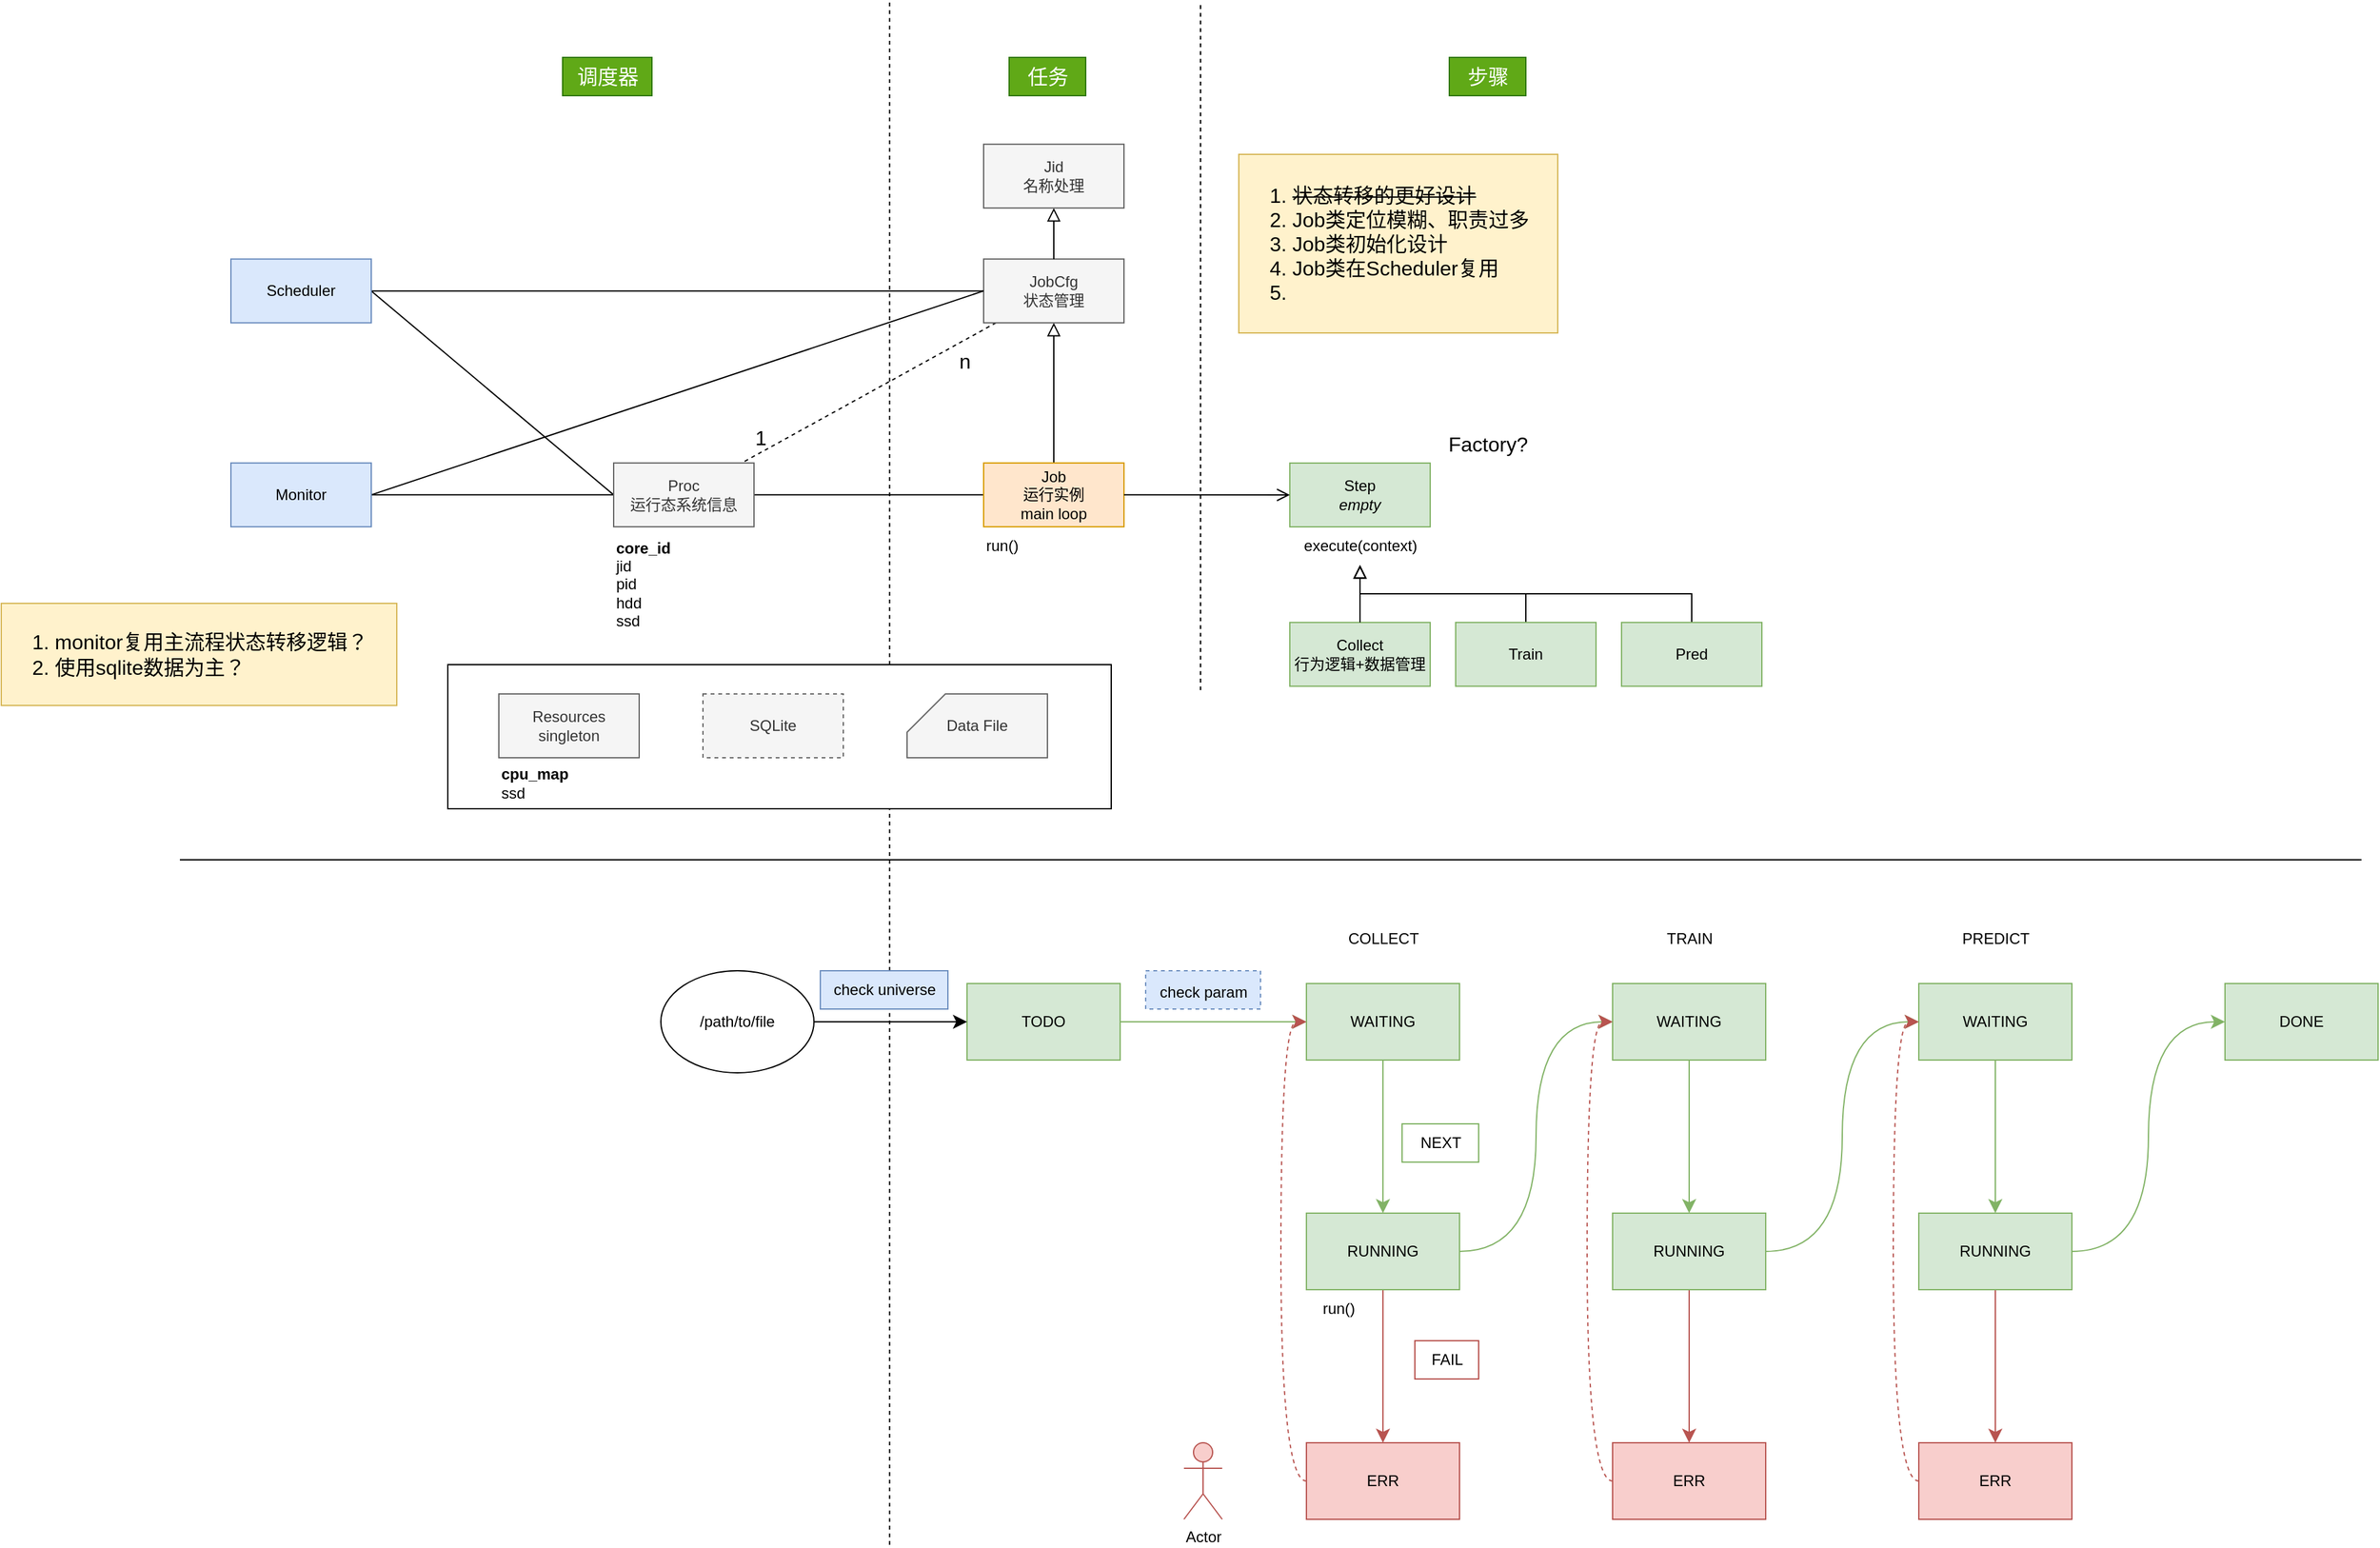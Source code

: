 <mxfile version="24.7.6">
  <diagram name="第 1 页" id="7KTaMBhgqVzbro8H5_XD">
    <mxGraphModel dx="1138" dy="1690" grid="1" gridSize="10" guides="1" tooltips="1" connect="1" arrows="1" fold="1" page="0" pageScale="1" pageWidth="850" pageHeight="1100" math="0" shadow="0">
      <root>
        <mxCell id="0" />
        <mxCell id="1" parent="0" />
        <mxCell id="JNSrJHHTEGONHWkqj-x3-166" value="" style="endArrow=none;dashed=1;html=1;rounded=0;fontSize=12;startSize=8;endSize=8;curved=1;" edge="1" parent="1">
          <mxGeometry width="50" height="50" relative="1" as="geometry">
            <mxPoint x="1136.29" y="1390" as="sourcePoint" />
            <mxPoint x="1136.29" y="180" as="targetPoint" />
          </mxGeometry>
        </mxCell>
        <mxCell id="JNSrJHHTEGONHWkqj-x3-100" style="edgeStyle=none;curved=1;rounded=0;orthogonalLoop=1;jettySize=auto;html=1;exitX=0;exitY=0.5;exitDx=0;exitDy=0;entryX=1;entryY=0.5;entryDx=0;entryDy=0;fontSize=12;startSize=8;endSize=8;endArrow=none;endFill=0;" edge="1" parent="1" source="JNSrJHHTEGONHWkqj-x3-54" target="JNSrJHHTEGONHWkqj-x3-90">
          <mxGeometry relative="1" as="geometry" />
        </mxCell>
        <mxCell id="JNSrJHHTEGONHWkqj-x3-173" style="edgeStyle=none;curved=1;rounded=0;orthogonalLoop=1;jettySize=auto;html=1;entryX=0.5;entryY=0;entryDx=0;entryDy=0;fontSize=12;startSize=8;endSize=8;endArrow=none;endFill=0;startArrow=block;startFill=0;" edge="1" parent="1" source="JNSrJHHTEGONHWkqj-x3-54" target="JNSrJHHTEGONHWkqj-x3-53">
          <mxGeometry relative="1" as="geometry" />
        </mxCell>
        <mxCell id="JNSrJHHTEGONHWkqj-x3-192" value="" style="edgeStyle=none;curved=1;rounded=0;orthogonalLoop=1;jettySize=auto;html=1;fontSize=12;dashed=1;endArrow=none;endFill=0;" edge="1" parent="1" source="JNSrJHHTEGONHWkqj-x3-54" target="JNSrJHHTEGONHWkqj-x3-56">
          <mxGeometry relative="1" as="geometry" />
        </mxCell>
        <mxCell id="JNSrJHHTEGONHWkqj-x3-54" value="&lt;div&gt;JobCfg&lt;/div&gt;&lt;div&gt;状态管理&lt;/div&gt;" style="html=1;whiteSpace=wrap;fillColor=#f5f5f5;strokeColor=#666666;fontColor=#333333;" vertex="1" parent="1">
          <mxGeometry x="1210" y="382.08" width="110" height="50" as="geometry" />
        </mxCell>
        <mxCell id="JNSrJHHTEGONHWkqj-x3-60" value="" style="edgeStyle=orthogonalEdgeStyle;rounded=0;orthogonalLoop=1;jettySize=auto;html=1;fontSize=12;startSize=8;endSize=8;endArrow=none;endFill=0;startArrow=block;startFill=0;" edge="1" parent="1" source="JNSrJHHTEGONHWkqj-x3-55" target="JNSrJHHTEGONHWkqj-x3-54">
          <mxGeometry relative="1" as="geometry" />
        </mxCell>
        <mxCell id="JNSrJHHTEGONHWkqj-x3-55" value="&lt;div&gt;Jid&lt;/div&gt;&lt;div&gt;名称处理&lt;br&gt;&lt;/div&gt;" style="html=1;whiteSpace=wrap;fillColor=#f5f5f5;fontColor=#333333;strokeColor=#666666;" vertex="1" parent="1">
          <mxGeometry x="1210" y="292.08" width="110" height="50" as="geometry" />
        </mxCell>
        <mxCell id="JNSrJHHTEGONHWkqj-x3-89" value="" style="edgeStyle=none;curved=1;rounded=0;orthogonalLoop=1;jettySize=auto;html=1;fontSize=12;startSize=8;endSize=8;endArrow=none;endFill=0;exitX=1;exitY=0.5;exitDx=0;exitDy=0;entryX=0;entryY=0.5;entryDx=0;entryDy=0;" edge="1" parent="1" source="JNSrJHHTEGONHWkqj-x3-56" target="JNSrJHHTEGONHWkqj-x3-53">
          <mxGeometry relative="1" as="geometry" />
        </mxCell>
        <mxCell id="JNSrJHHTEGONHWkqj-x3-64" style="rounded=0;orthogonalLoop=1;jettySize=auto;html=1;entryX=0;entryY=0.5;entryDx=0;entryDy=0;fontSize=12;startSize=8;endSize=8;endArrow=none;endFill=0;exitX=1;exitY=0.5;exitDx=0;exitDy=0;" edge="1" parent="1" source="JNSrJHHTEGONHWkqj-x3-57" target="JNSrJHHTEGONHWkqj-x3-56">
          <mxGeometry relative="1" as="geometry" />
        </mxCell>
        <mxCell id="JNSrJHHTEGONHWkqj-x3-93" style="edgeStyle=none;curved=1;rounded=0;orthogonalLoop=1;jettySize=auto;html=1;exitX=1;exitY=0.5;exitDx=0;exitDy=0;entryX=0;entryY=0.5;entryDx=0;entryDy=0;fontSize=12;startSize=8;endSize=8;endArrow=none;endFill=0;" edge="1" parent="1" source="JNSrJHHTEGONHWkqj-x3-57" target="JNSrJHHTEGONHWkqj-x3-54">
          <mxGeometry relative="1" as="geometry" />
        </mxCell>
        <mxCell id="JNSrJHHTEGONHWkqj-x3-57" value="&lt;div&gt;Scheduler&lt;/div&gt;" style="html=1;whiteSpace=wrap;fillColor=#dae8fc;strokeColor=#6c8ebf;" vertex="1" parent="1">
          <mxGeometry x="620" y="382.08" width="110" height="50" as="geometry" />
        </mxCell>
        <mxCell id="JNSrJHHTEGONHWkqj-x3-184" style="edgeStyle=none;curved=1;rounded=0;orthogonalLoop=1;jettySize=auto;html=1;exitX=1;exitY=0.5;exitDx=0;exitDy=0;entryX=0;entryY=0.5;entryDx=0;entryDy=0;fontSize=12;startSize=8;endSize=8;endArrow=none;endFill=0;" edge="1" parent="1" source="JNSrJHHTEGONHWkqj-x3-90" target="JNSrJHHTEGONHWkqj-x3-56">
          <mxGeometry relative="1" as="geometry" />
        </mxCell>
        <mxCell id="JNSrJHHTEGONHWkqj-x3-90" value="Monitor" style="html=1;whiteSpace=wrap;fillColor=#dae8fc;strokeColor=#6c8ebf;" vertex="1" parent="1">
          <mxGeometry x="620" y="541.93" width="110" height="50" as="geometry" />
        </mxCell>
        <mxCell id="JNSrJHHTEGONHWkqj-x3-119" value="" style="edgeStyle=none;curved=1;rounded=0;orthogonalLoop=1;jettySize=auto;html=1;fontSize=12;startSize=8;endSize=8;fillColor=#d5e8d4;strokeColor=#82b366;" edge="1" parent="1" source="JNSrJHHTEGONHWkqj-x3-113" target="JNSrJHHTEGONHWkqj-x3-118">
          <mxGeometry relative="1" as="geometry" />
        </mxCell>
        <mxCell id="JNSrJHHTEGONHWkqj-x3-113" value="TODO" style="rounded=0;whiteSpace=wrap;html=1;fillColor=#d5e8d4;strokeColor=#82b366;" vertex="1" parent="1">
          <mxGeometry x="1197" y="950" width="120" height="60" as="geometry" />
        </mxCell>
        <mxCell id="JNSrJHHTEGONHWkqj-x3-122" value="" style="edgeStyle=none;curved=1;rounded=0;orthogonalLoop=1;jettySize=auto;html=1;fontSize=12;startSize=8;endSize=8;fillColor=#d5e8d4;strokeColor=#82b366;" edge="1" parent="1" source="JNSrJHHTEGONHWkqj-x3-118" target="JNSrJHHTEGONHWkqj-x3-121">
          <mxGeometry relative="1" as="geometry" />
        </mxCell>
        <mxCell id="JNSrJHHTEGONHWkqj-x3-118" value="&lt;div&gt;WAITING&lt;/div&gt;" style="rounded=0;whiteSpace=wrap;html=1;fillColor=#d5e8d4;strokeColor=#82b366;" vertex="1" parent="1">
          <mxGeometry x="1463" y="950" width="120" height="60" as="geometry" />
        </mxCell>
        <mxCell id="JNSrJHHTEGONHWkqj-x3-127" value="" style="edgeStyle=none;curved=1;rounded=0;orthogonalLoop=1;jettySize=auto;html=1;fontSize=12;startSize=8;endSize=8;fillColor=#f8cecc;strokeColor=#b85450;" edge="1" parent="1" source="JNSrJHHTEGONHWkqj-x3-121" target="JNSrJHHTEGONHWkqj-x3-126">
          <mxGeometry relative="1" as="geometry" />
        </mxCell>
        <mxCell id="JNSrJHHTEGONHWkqj-x3-121" value="RUNNING" style="rounded=0;whiteSpace=wrap;html=1;fillColor=#d5e8d4;strokeColor=#82b366;" vertex="1" parent="1">
          <mxGeometry x="1463" y="1130" width="120" height="60" as="geometry" />
        </mxCell>
        <mxCell id="JNSrJHHTEGONHWkqj-x3-149" style="edgeStyle=orthogonalEdgeStyle;rounded=0;orthogonalLoop=1;jettySize=auto;html=1;exitX=0;exitY=0.5;exitDx=0;exitDy=0;entryX=0;entryY=0.5;entryDx=0;entryDy=0;fontSize=12;startSize=8;endSize=8;curved=1;fillColor=#f8cecc;strokeColor=#b85450;dashed=1;" edge="1" parent="1" source="JNSrJHHTEGONHWkqj-x3-126" target="JNSrJHHTEGONHWkqj-x3-118">
          <mxGeometry relative="1" as="geometry" />
        </mxCell>
        <mxCell id="JNSrJHHTEGONHWkqj-x3-126" value="ERR" style="rounded=0;whiteSpace=wrap;html=1;fillColor=#f8cecc;strokeColor=#b85450;" vertex="1" parent="1">
          <mxGeometry x="1463" y="1310" width="120" height="60" as="geometry" />
        </mxCell>
        <mxCell id="JNSrJHHTEGONHWkqj-x3-142" value="" style="edgeStyle=none;curved=1;rounded=0;orthogonalLoop=1;jettySize=auto;html=1;fontSize=12;startSize=8;endSize=8;fillColor=#d5e8d4;strokeColor=#82b366;" edge="1" parent="1" source="JNSrJHHTEGONHWkqj-x3-128" target="JNSrJHHTEGONHWkqj-x3-134">
          <mxGeometry relative="1" as="geometry" />
        </mxCell>
        <mxCell id="JNSrJHHTEGONHWkqj-x3-128" value="&lt;div&gt;WAITING&lt;/div&gt;" style="rounded=0;whiteSpace=wrap;html=1;fillColor=#d5e8d4;strokeColor=#82b366;" vertex="1" parent="1">
          <mxGeometry x="1703" y="950" width="120" height="60" as="geometry" />
        </mxCell>
        <mxCell id="JNSrJHHTEGONHWkqj-x3-143" value="" style="edgeStyle=none;curved=1;rounded=0;orthogonalLoop=1;jettySize=auto;html=1;fontSize=12;startSize=8;endSize=8;fillColor=#d5e8d4;strokeColor=#82b366;" edge="1" parent="1" source="JNSrJHHTEGONHWkqj-x3-130" target="JNSrJHHTEGONHWkqj-x3-136">
          <mxGeometry relative="1" as="geometry" />
        </mxCell>
        <mxCell id="JNSrJHHTEGONHWkqj-x3-130" value="&lt;div&gt;WAITING&lt;/div&gt;" style="rounded=0;whiteSpace=wrap;html=1;fillColor=#d5e8d4;strokeColor=#82b366;" vertex="1" parent="1">
          <mxGeometry x="1943" y="950" width="120" height="60" as="geometry" />
        </mxCell>
        <mxCell id="JNSrJHHTEGONHWkqj-x3-132" value="DONE" style="rounded=0;whiteSpace=wrap;html=1;fillColor=#d5e8d4;strokeColor=#82b366;" vertex="1" parent="1">
          <mxGeometry x="2183" y="950" width="120" height="60" as="geometry" />
        </mxCell>
        <mxCell id="JNSrJHHTEGONHWkqj-x3-145" value="" style="edgeStyle=none;curved=1;rounded=0;orthogonalLoop=1;jettySize=auto;html=1;fontSize=12;startSize=8;endSize=8;fillColor=#f8cecc;strokeColor=#b85450;" edge="1" parent="1" source="JNSrJHHTEGONHWkqj-x3-134" target="JNSrJHHTEGONHWkqj-x3-138">
          <mxGeometry relative="1" as="geometry" />
        </mxCell>
        <mxCell id="JNSrJHHTEGONHWkqj-x3-147" style="edgeStyle=orthogonalEdgeStyle;curved=1;rounded=0;orthogonalLoop=1;jettySize=auto;html=1;exitX=1;exitY=0.5;exitDx=0;exitDy=0;entryX=0;entryY=0.5;entryDx=0;entryDy=0;fontSize=12;startSize=8;endSize=8;fillColor=#d5e8d4;strokeColor=#82b366;" edge="1" parent="1" source="JNSrJHHTEGONHWkqj-x3-134" target="JNSrJHHTEGONHWkqj-x3-130">
          <mxGeometry relative="1" as="geometry" />
        </mxCell>
        <mxCell id="JNSrJHHTEGONHWkqj-x3-134" value="RUNNING" style="rounded=0;whiteSpace=wrap;html=1;fillColor=#d5e8d4;strokeColor=#82b366;" vertex="1" parent="1">
          <mxGeometry x="1703" y="1130" width="120" height="60" as="geometry" />
        </mxCell>
        <mxCell id="JNSrJHHTEGONHWkqj-x3-144" value="" style="edgeStyle=none;curved=1;rounded=0;orthogonalLoop=1;jettySize=auto;html=1;fontSize=12;startSize=8;endSize=8;fillColor=#f8cecc;strokeColor=#b85450;" edge="1" parent="1" source="JNSrJHHTEGONHWkqj-x3-136" target="JNSrJHHTEGONHWkqj-x3-140">
          <mxGeometry relative="1" as="geometry" />
        </mxCell>
        <mxCell id="JNSrJHHTEGONHWkqj-x3-148" style="edgeStyle=orthogonalEdgeStyle;curved=1;rounded=0;orthogonalLoop=1;jettySize=auto;html=1;exitX=1;exitY=0.5;exitDx=0;exitDy=0;entryX=0;entryY=0.5;entryDx=0;entryDy=0;fontSize=12;startSize=8;endSize=8;fillColor=#d5e8d4;strokeColor=#82b366;" edge="1" parent="1" source="JNSrJHHTEGONHWkqj-x3-136" target="JNSrJHHTEGONHWkqj-x3-132">
          <mxGeometry relative="1" as="geometry" />
        </mxCell>
        <mxCell id="JNSrJHHTEGONHWkqj-x3-136" value="RUNNING" style="rounded=0;whiteSpace=wrap;html=1;fillColor=#d5e8d4;strokeColor=#82b366;" vertex="1" parent="1">
          <mxGeometry x="1943" y="1130" width="120" height="60" as="geometry" />
        </mxCell>
        <mxCell id="JNSrJHHTEGONHWkqj-x3-138" value="ERR" style="rounded=0;whiteSpace=wrap;html=1;fillColor=#f8cecc;strokeColor=#b85450;" vertex="1" parent="1">
          <mxGeometry x="1703" y="1310" width="120" height="60" as="geometry" />
        </mxCell>
        <mxCell id="JNSrJHHTEGONHWkqj-x3-152" style="edgeStyle=orthogonalEdgeStyle;curved=1;rounded=0;orthogonalLoop=1;jettySize=auto;html=1;exitX=0;exitY=0.5;exitDx=0;exitDy=0;entryX=0;entryY=0.5;entryDx=0;entryDy=0;fontSize=12;startSize=8;endSize=8;fillColor=#f8cecc;strokeColor=#b85450;dashed=1;" edge="1" parent="1" source="JNSrJHHTEGONHWkqj-x3-140" target="JNSrJHHTEGONHWkqj-x3-130">
          <mxGeometry relative="1" as="geometry" />
        </mxCell>
        <mxCell id="JNSrJHHTEGONHWkqj-x3-140" value="ERR" style="rounded=0;whiteSpace=wrap;html=1;fillColor=#f8cecc;strokeColor=#b85450;" vertex="1" parent="1">
          <mxGeometry x="1943" y="1310" width="120" height="60" as="geometry" />
        </mxCell>
        <mxCell id="JNSrJHHTEGONHWkqj-x3-153" value="TRAIN" style="text;html=1;align=center;verticalAlign=middle;resizable=0;points=[];autosize=1;strokeColor=none;fillColor=none;fontSize=12;" vertex="1" parent="1">
          <mxGeometry x="1733" y="900" width="60" height="30" as="geometry" />
        </mxCell>
        <mxCell id="JNSrJHHTEGONHWkqj-x3-154" value="COLLECT" style="text;html=1;align=center;verticalAlign=middle;resizable=0;points=[];autosize=1;strokeColor=none;fillColor=none;fontSize=12;" vertex="1" parent="1">
          <mxGeometry x="1483" y="900" width="80" height="30" as="geometry" />
        </mxCell>
        <mxCell id="JNSrJHHTEGONHWkqj-x3-155" value="PREDICT" style="text;html=1;align=center;verticalAlign=middle;resizable=0;points=[];autosize=1;strokeColor=none;fillColor=none;fontSize=12;" vertex="1" parent="1">
          <mxGeometry x="1963" y="900" width="80" height="30" as="geometry" />
        </mxCell>
        <mxCell id="JNSrJHHTEGONHWkqj-x3-157" value="&lt;font style=&quot;font-size: 12px;&quot;&gt;check param&lt;br&gt;&lt;/font&gt;" style="text;html=1;align=center;verticalAlign=middle;resizable=0;points=[];autosize=1;strokeColor=#6c8ebf;fillColor=#dae8fc;fontSize=16;dashed=1;" vertex="1" parent="1">
          <mxGeometry x="1337" y="940" width="90" height="30" as="geometry" />
        </mxCell>
        <mxCell id="JNSrJHHTEGONHWkqj-x3-164" value="" style="edgeStyle=none;curved=1;rounded=0;orthogonalLoop=1;jettySize=auto;html=1;fontSize=12;startSize=8;endSize=8;" edge="1" parent="1" source="JNSrJHHTEGONHWkqj-x3-158" target="JNSrJHHTEGONHWkqj-x3-113">
          <mxGeometry relative="1" as="geometry" />
        </mxCell>
        <mxCell id="JNSrJHHTEGONHWkqj-x3-158" value="/path/to/file" style="ellipse;whiteSpace=wrap;html=1;" vertex="1" parent="1">
          <mxGeometry x="957" y="940" width="120" height="80" as="geometry" />
        </mxCell>
        <mxCell id="JNSrJHHTEGONHWkqj-x3-165" value="check universe" style="text;html=1;align=center;verticalAlign=middle;resizable=0;points=[];autosize=1;fontSize=12;fillColor=#dae8fc;strokeColor=#6c8ebf;" vertex="1" parent="1">
          <mxGeometry x="1082" y="940" width="100" height="30" as="geometry" />
        </mxCell>
        <mxCell id="JNSrJHHTEGONHWkqj-x3-167" value="Actor" style="shape=umlActor;verticalLabelPosition=bottom;verticalAlign=top;html=1;outlineConnect=0;fillColor=#f8cecc;strokeColor=#b85450;" vertex="1" parent="1">
          <mxGeometry x="1367" y="1310" width="30" height="60" as="geometry" />
        </mxCell>
        <mxCell id="JNSrJHHTEGONHWkqj-x3-146" style="edgeStyle=orthogonalEdgeStyle;curved=1;rounded=0;orthogonalLoop=1;jettySize=auto;html=1;exitX=1;exitY=0.5;exitDx=0;exitDy=0;entryX=0;entryY=0.5;entryDx=0;entryDy=0;fontSize=12;startSize=8;endSize=8;fillColor=#d5e8d4;strokeColor=#82b366;" edge="1" parent="1" source="JNSrJHHTEGONHWkqj-x3-121" target="JNSrJHHTEGONHWkqj-x3-128">
          <mxGeometry relative="1" as="geometry" />
        </mxCell>
        <mxCell id="JNSrJHHTEGONHWkqj-x3-151" style="edgeStyle=orthogonalEdgeStyle;curved=1;rounded=0;orthogonalLoop=1;jettySize=auto;html=1;exitX=0;exitY=0.5;exitDx=0;exitDy=0;entryX=0;entryY=0.5;entryDx=0;entryDy=0;fontSize=12;startSize=8;endSize=8;fillColor=#f8cecc;strokeColor=#b85450;dashed=1;" edge="1" parent="1" source="JNSrJHHTEGONHWkqj-x3-138" target="JNSrJHHTEGONHWkqj-x3-128">
          <mxGeometry relative="1" as="geometry" />
        </mxCell>
        <mxCell id="JNSrJHHTEGONHWkqj-x3-170" value="&lt;div align=&quot;left&quot;&gt;&lt;ol&gt;&lt;li&gt;&lt;strike&gt;状态转移的更好设计&lt;/strike&gt;&lt;/li&gt;&lt;li&gt;Job类定位模糊、职责过多&lt;/li&gt;&lt;li&gt;Job类初始化设计&lt;br&gt;&lt;/li&gt;&lt;li&gt;Job类在Scheduler复用&lt;/li&gt;&lt;li&gt;&lt;br&gt;&lt;/li&gt;&lt;/ol&gt;&lt;/div&gt;" style="text;html=1;align=left;verticalAlign=middle;resizable=0;points=[];autosize=1;strokeColor=#d6b656;fillColor=#fff2cc;fontSize=16;" vertex="1" parent="1">
          <mxGeometry x="1410" y="300" width="250" height="140" as="geometry" />
        </mxCell>
        <mxCell id="JNSrJHHTEGONHWkqj-x3-171" value="调度器" style="text;html=1;align=center;verticalAlign=middle;resizable=0;points=[];autosize=1;strokeColor=#2D7600;fillColor=#60a917;fontSize=16;fontColor=#ffffff;" vertex="1" parent="1">
          <mxGeometry x="880" y="224" width="70" height="30" as="geometry" />
        </mxCell>
        <mxCell id="JNSrJHHTEGONHWkqj-x3-172" value="任务" style="text;html=1;align=center;verticalAlign=middle;resizable=0;points=[];autosize=1;strokeColor=#2D7600;fillColor=#60a917;fontSize=16;fontColor=#ffffff;" vertex="1" parent="1">
          <mxGeometry x="1230" y="224" width="60" height="30" as="geometry" />
        </mxCell>
        <mxCell id="JNSrJHHTEGONHWkqj-x3-175" value="" style="group" vertex="1" connectable="0" parent="1">
          <mxGeometry x="920" y="541.93" width="110" height="140" as="geometry" />
        </mxCell>
        <mxCell id="JNSrJHHTEGONHWkqj-x3-56" value="&lt;div&gt;Proc&lt;/div&gt;运行态系统信息" style="html=1;whiteSpace=wrap;fillColor=#f5f5f5;strokeColor=#666666;fontColor=#333333;" vertex="1" parent="JNSrJHHTEGONHWkqj-x3-175">
          <mxGeometry width="110" height="50" as="geometry" />
        </mxCell>
        <mxCell id="JNSrJHHTEGONHWkqj-x3-108" value="&lt;div style=&quot;font-size: 12px;&quot;&gt;&lt;b&gt;core_id&lt;/b&gt;&lt;/div&gt;&lt;div style=&quot;font-size: 12px;&quot;&gt;jid&lt;/div&gt;&lt;div style=&quot;font-size: 12px;&quot;&gt;pid&lt;/div&gt;&lt;div style=&quot;font-size: 12px;&quot;&gt;hdd&lt;/div&gt;&lt;div style=&quot;font-size: 12px;&quot;&gt;ssd&lt;br style=&quot;font-size: 12px;&quot;&gt;&lt;/div&gt;" style="text;html=1;align=left;verticalAlign=middle;resizable=0;points=[];autosize=1;strokeColor=none;fillColor=none;fontSize=12;" vertex="1" parent="JNSrJHHTEGONHWkqj-x3-175">
          <mxGeometry y="50" width="70" height="90" as="geometry" />
        </mxCell>
        <mxCell id="JNSrJHHTEGONHWkqj-x3-176" value="" style="group" vertex="1" connectable="0" parent="1">
          <mxGeometry x="1210" y="541.93" width="110" height="80" as="geometry" />
        </mxCell>
        <mxCell id="JNSrJHHTEGONHWkqj-x3-53" value="&lt;div&gt;Job&lt;/div&gt;&lt;div&gt;运行实例&lt;/div&gt;&lt;div&gt;main loop&lt;br&gt;&lt;/div&gt;" style="html=1;whiteSpace=wrap;fillColor=#ffe6cc;strokeColor=#d79b00;" vertex="1" parent="JNSrJHHTEGONHWkqj-x3-176">
          <mxGeometry width="110" height="50" as="geometry" />
        </mxCell>
        <mxCell id="JNSrJHHTEGONHWkqj-x3-111" value="run()" style="text;html=1;align=left;verticalAlign=middle;resizable=0;points=[];autosize=1;strokeColor=none;fillColor=none;fontSize=12;" vertex="1" parent="JNSrJHHTEGONHWkqj-x3-176">
          <mxGeometry y="50" width="50" height="30" as="geometry" />
        </mxCell>
        <mxCell id="JNSrJHHTEGONHWkqj-x3-178" value="NEXT" style="text;html=1;align=center;verticalAlign=middle;resizable=0;points=[];autosize=1;strokeColor=#82b366;fillColor=none;fontSize=12;" vertex="1" parent="1">
          <mxGeometry x="1538" y="1060" width="60" height="30" as="geometry" />
        </mxCell>
        <mxCell id="JNSrJHHTEGONHWkqj-x3-179" value="FAIL" style="text;html=1;align=center;verticalAlign=middle;resizable=0;points=[];autosize=1;strokeColor=#b85450;fillColor=none;fontSize=12;" vertex="1" parent="1">
          <mxGeometry x="1548" y="1230" width="50" height="30" as="geometry" />
        </mxCell>
        <mxCell id="JNSrJHHTEGONHWkqj-x3-190" value="run()" style="text;html=1;align=center;verticalAlign=middle;resizable=0;points=[];autosize=1;strokeColor=none;fillColor=none;fontSize=12;" vertex="1" parent="1">
          <mxGeometry x="1463" y="1190" width="50" height="30" as="geometry" />
        </mxCell>
        <mxCell id="JNSrJHHTEGONHWkqj-x3-197" value="1" style="text;html=1;align=center;verticalAlign=middle;resizable=0;points=[];autosize=1;strokeColor=none;fillColor=none;fontSize=16;" vertex="1" parent="1">
          <mxGeometry x="1020" y="507" width="30" height="30" as="geometry" />
        </mxCell>
        <mxCell id="JNSrJHHTEGONHWkqj-x3-198" value="n" style="text;html=1;align=center;verticalAlign=middle;resizable=0;points=[];autosize=1;strokeColor=none;fillColor=none;fontSize=16;" vertex="1" parent="1">
          <mxGeometry x="1180" y="447" width="30" height="30" as="geometry" />
        </mxCell>
        <mxCell id="JNSrJHHTEGONHWkqj-x3-199" value="" style="endArrow=none;html=1;rounded=0;fontSize=12;startSize=8;endSize=8;curved=1;" edge="1" parent="1">
          <mxGeometry width="50" height="50" relative="1" as="geometry">
            <mxPoint x="580" y="853" as="sourcePoint" />
            <mxPoint x="2290" y="853" as="targetPoint" />
          </mxGeometry>
        </mxCell>
        <mxCell id="JNSrJHHTEGONHWkqj-x3-208" value="" style="group" vertex="1" connectable="0" parent="1">
          <mxGeometry x="1450" y="542.0" width="110" height="80.0" as="geometry" />
        </mxCell>
        <mxCell id="JNSrJHHTEGONHWkqj-x3-203" value="&lt;div&gt;Step&lt;/div&gt;&lt;div&gt;&lt;i&gt;empty&lt;/i&gt;&lt;/div&gt;" style="html=1;whiteSpace=wrap;fillColor=#d5e8d4;strokeColor=#82b366;" vertex="1" parent="JNSrJHHTEGONHWkqj-x3-208">
          <mxGeometry width="110" height="50" as="geometry" />
        </mxCell>
        <mxCell id="JNSrJHHTEGONHWkqj-x3-207" value="execute(context)" style="text;html=1;align=center;verticalAlign=middle;resizable=0;points=[];autosize=1;strokeColor=none;fillColor=none;fontSize=12;" vertex="1" parent="JNSrJHHTEGONHWkqj-x3-208">
          <mxGeometry y="50.0" width="110" height="30" as="geometry" />
        </mxCell>
        <mxCell id="JNSrJHHTEGONHWkqj-x3-210" value="&lt;div&gt;Collect&lt;/div&gt;&lt;div&gt;行为逻辑+数据管理&lt;br&gt;&lt;/div&gt;" style="html=1;whiteSpace=wrap;fillColor=#d5e8d4;strokeColor=#82b366;" vertex="1" parent="1">
          <mxGeometry x="1450" y="666.93" width="110" height="50" as="geometry" />
        </mxCell>
        <mxCell id="JNSrJHHTEGONHWkqj-x3-217" style="edgeStyle=orthogonalEdgeStyle;rounded=0;orthogonalLoop=1;jettySize=auto;html=1;exitX=0.5;exitY=0;exitDx=0;exitDy=0;fontSize=12;startSize=8;endSize=8;endArrow=block;endFill=0;" edge="1" parent="1" source="JNSrJHHTEGONHWkqj-x3-211" target="JNSrJHHTEGONHWkqj-x3-207">
          <mxGeometry relative="1" as="geometry" />
        </mxCell>
        <mxCell id="JNSrJHHTEGONHWkqj-x3-211" value="Train" style="html=1;whiteSpace=wrap;fillColor=#d5e8d4;strokeColor=#82b366;" vertex="1" parent="1">
          <mxGeometry x="1580" y="666.93" width="110" height="50" as="geometry" />
        </mxCell>
        <mxCell id="JNSrJHHTEGONHWkqj-x3-218" style="edgeStyle=orthogonalEdgeStyle;rounded=0;orthogonalLoop=1;jettySize=auto;html=1;exitX=0.5;exitY=0;exitDx=0;exitDy=0;fontSize=12;startSize=8;endSize=8;endArrow=block;endFill=0;" edge="1" parent="1" source="JNSrJHHTEGONHWkqj-x3-212" target="JNSrJHHTEGONHWkqj-x3-207">
          <mxGeometry relative="1" as="geometry" />
        </mxCell>
        <mxCell id="JNSrJHHTEGONHWkqj-x3-212" value="Pred" style="html=1;whiteSpace=wrap;fillColor=#d5e8d4;strokeColor=#82b366;" vertex="1" parent="1">
          <mxGeometry x="1710" y="666.93" width="110" height="50" as="geometry" />
        </mxCell>
        <mxCell id="JNSrJHHTEGONHWkqj-x3-216" value="" style="edgeStyle=none;curved=1;rounded=0;orthogonalLoop=1;jettySize=auto;html=1;fontSize=12;startSize=8;endSize=8;startArrow=block;startFill=0;endArrow=none;endFill=0;" edge="1" parent="1" source="JNSrJHHTEGONHWkqj-x3-207" target="JNSrJHHTEGONHWkqj-x3-210">
          <mxGeometry relative="1" as="geometry" />
        </mxCell>
        <mxCell id="JNSrJHHTEGONHWkqj-x3-220" value="&lt;div&gt;Factory?&lt;/div&gt;" style="text;html=1;align=center;verticalAlign=middle;resizable=0;points=[];autosize=1;strokeColor=none;fillColor=none;fontSize=16;" vertex="1" parent="1">
          <mxGeometry x="1560" y="512" width="90" height="30" as="geometry" />
        </mxCell>
        <mxCell id="JNSrJHHTEGONHWkqj-x3-221" value="" style="endArrow=none;dashed=1;html=1;rounded=0;fontSize=12;startSize=8;endSize=8;curved=1;" edge="1" parent="1">
          <mxGeometry width="50" height="50" relative="1" as="geometry">
            <mxPoint x="1380" y="720" as="sourcePoint" />
            <mxPoint x="1380" y="180" as="targetPoint" />
          </mxGeometry>
        </mxCell>
        <mxCell id="JNSrJHHTEGONHWkqj-x3-222" style="edgeStyle=none;curved=1;rounded=0;orthogonalLoop=1;jettySize=auto;html=1;exitX=1;exitY=0.5;exitDx=0;exitDy=0;entryX=0;entryY=0.5;entryDx=0;entryDy=0;fontSize=12;startSize=8;endSize=8;endArrow=open;endFill=0;" edge="1" parent="1" source="JNSrJHHTEGONHWkqj-x3-53" target="JNSrJHHTEGONHWkqj-x3-203">
          <mxGeometry relative="1" as="geometry" />
        </mxCell>
        <mxCell id="JNSrJHHTEGONHWkqj-x3-225" value="步骤" style="text;html=1;align=center;verticalAlign=middle;resizable=0;points=[];autosize=1;strokeColor=#2D7600;fillColor=#60a917;fontSize=16;fontColor=#ffffff;" vertex="1" parent="1">
          <mxGeometry x="1575" y="224" width="60" height="30" as="geometry" />
        </mxCell>
        <mxCell id="JNSrJHHTEGONHWkqj-x3-228" value="" style="group" vertex="1" connectable="0" parent="1">
          <mxGeometry x="790" y="700" width="520" height="113" as="geometry" />
        </mxCell>
        <mxCell id="JNSrJHHTEGONHWkqj-x3-226" value="" style="rounded=0;whiteSpace=wrap;html=1;" vertex="1" parent="JNSrJHHTEGONHWkqj-x3-228">
          <mxGeometry width="520" height="113" as="geometry" />
        </mxCell>
        <mxCell id="JNSrJHHTEGONHWkqj-x3-174" value="" style="group" vertex="1" connectable="0" parent="JNSrJHHTEGONHWkqj-x3-228">
          <mxGeometry x="40" y="23" width="110" height="90" as="geometry" />
        </mxCell>
        <mxCell id="JNSrJHHTEGONHWkqj-x3-44" value="Resources&lt;br&gt;&lt;div&gt;singleton&lt;br&gt;&lt;/div&gt;" style="html=1;whiteSpace=wrap;fillColor=#f5f5f5;strokeColor=#666666;fontColor=#333333;" vertex="1" parent="JNSrJHHTEGONHWkqj-x3-174">
          <mxGeometry width="110" height="50" as="geometry" />
        </mxCell>
        <mxCell id="JNSrJHHTEGONHWkqj-x3-107" value="&lt;div style=&quot;font-size: 12px;&quot;&gt;&lt;b&gt;cpu_map&lt;/b&gt;&lt;/div&gt;&lt;div style=&quot;font-size: 12px;&quot;&gt;ssd&lt;br style=&quot;font-size: 12px;&quot;&gt;&lt;/div&gt;" style="text;html=1;align=left;verticalAlign=middle;resizable=0;points=[];autosize=1;strokeColor=none;fillColor=none;fontSize=12;" vertex="1" parent="JNSrJHHTEGONHWkqj-x3-174">
          <mxGeometry y="50" width="80" height="40" as="geometry" />
        </mxCell>
        <mxCell id="JNSrJHHTEGONHWkqj-x3-195" value="Data File" style="html=1;whiteSpace=wrap;fillColor=#f5f5f5;strokeColor=#666666;shape=card;fontColor=#333333;" vertex="1" parent="JNSrJHHTEGONHWkqj-x3-228">
          <mxGeometry x="360" y="23" width="110" height="50" as="geometry" />
        </mxCell>
        <mxCell id="JNSrJHHTEGONHWkqj-x3-196" value="SQLite" style="html=1;whiteSpace=wrap;fillColor=#f5f5f5;strokeColor=#666666;dashed=1;fontColor=#333333;" vertex="1" parent="JNSrJHHTEGONHWkqj-x3-228">
          <mxGeometry x="200" y="23" width="110" height="50" as="geometry" />
        </mxCell>
        <mxCell id="JNSrJHHTEGONHWkqj-x3-230" value="&lt;ol&gt;&lt;li&gt;monitor复用主流程状态转移逻辑？&lt;/li&gt;&lt;li&gt;使用sqlite数据为主？&lt;br&gt;&lt;/li&gt;&lt;/ol&gt;" style="text;html=1;align=left;verticalAlign=middle;resizable=0;points=[];autosize=1;strokeColor=#d6b656;fillColor=#fff2cc;fontSize=16;" vertex="1" parent="1">
          <mxGeometry x="440" y="652" width="310" height="80" as="geometry" />
        </mxCell>
      </root>
    </mxGraphModel>
  </diagram>
</mxfile>
